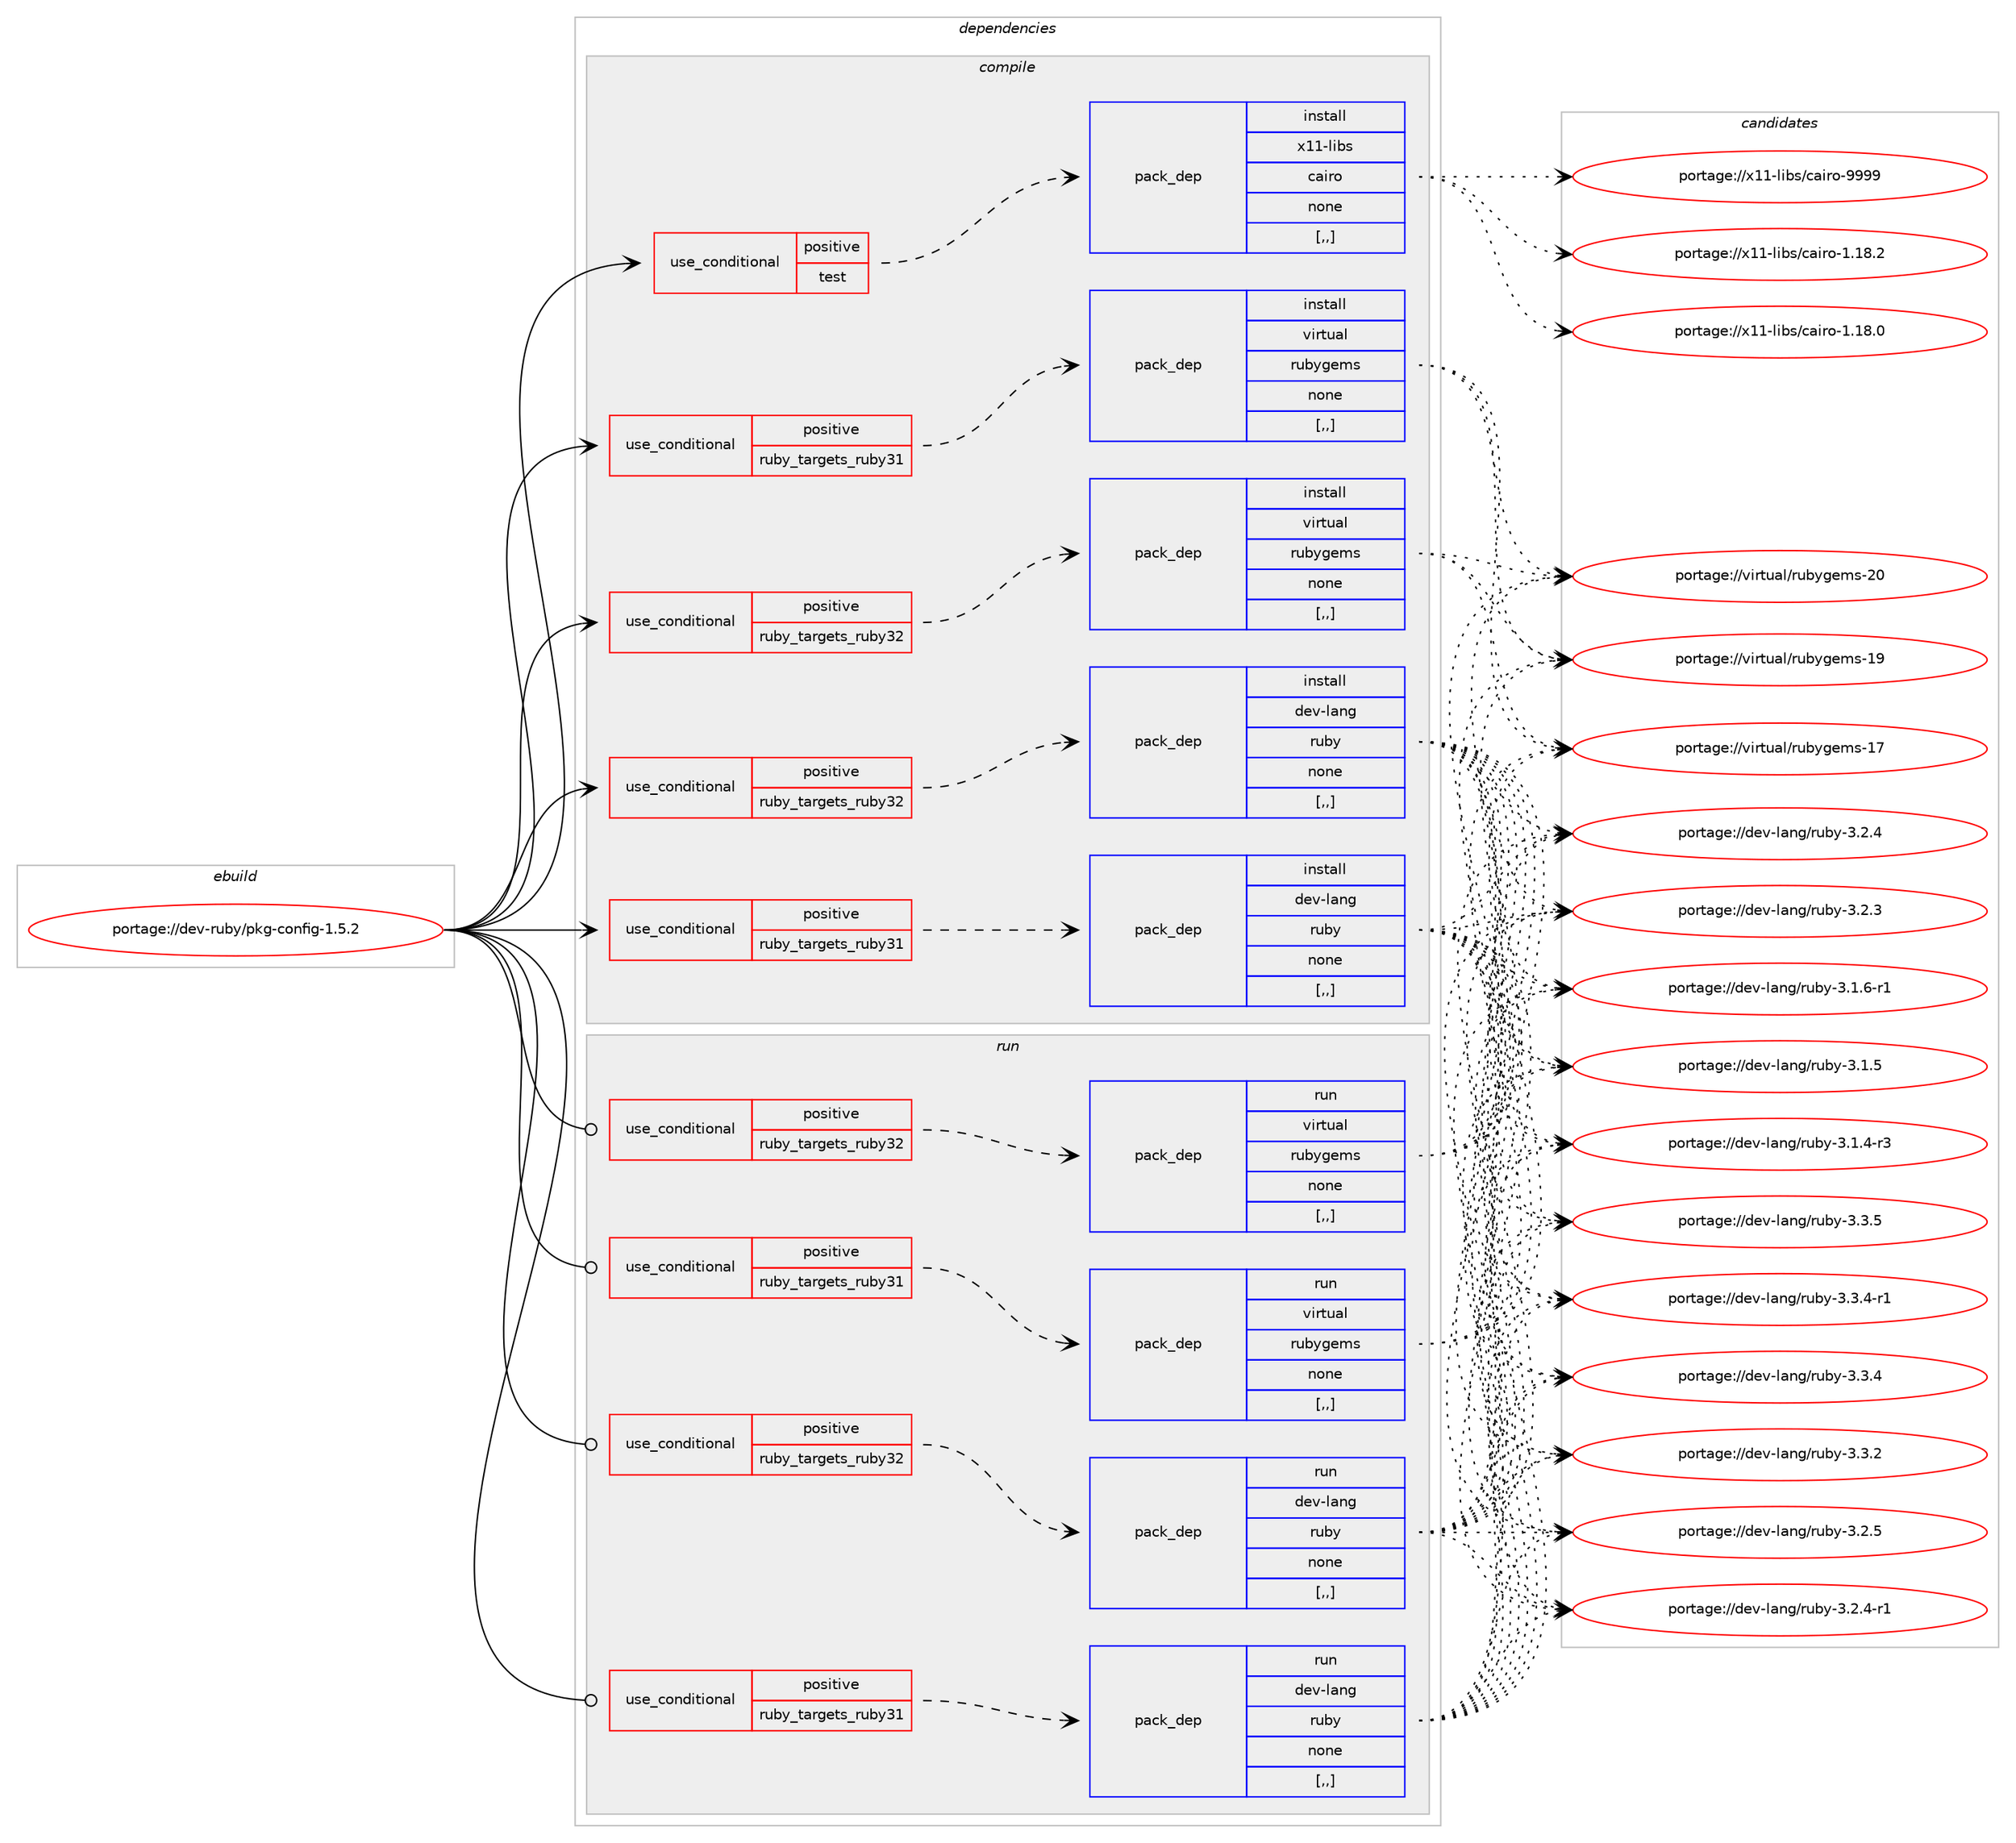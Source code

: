digraph prolog {

# *************
# Graph options
# *************

newrank=true;
concentrate=true;
compound=true;
graph [rankdir=LR,fontname=Helvetica,fontsize=10,ranksep=1.5];#, ranksep=2.5, nodesep=0.2];
edge  [arrowhead=vee];
node  [fontname=Helvetica,fontsize=10];

# **********
# The ebuild
# **********

subgraph cluster_leftcol {
color=gray;
label=<<i>ebuild</i>>;
id [label="portage://dev-ruby/pkg-config-1.5.2", color=red, width=4, href="../dev-ruby/pkg-config-1.5.2.svg"];
}

# ****************
# The dependencies
# ****************

subgraph cluster_midcol {
color=gray;
label=<<i>dependencies</i>>;
subgraph cluster_compile {
fillcolor="#eeeeee";
style=filled;
label=<<i>compile</i>>;
subgraph cond183727 {
dependency690623 [label=<<TABLE BORDER="0" CELLBORDER="1" CELLSPACING="0" CELLPADDING="4"><TR><TD ROWSPAN="3" CELLPADDING="10">use_conditional</TD></TR><TR><TD>positive</TD></TR><TR><TD>ruby_targets_ruby31</TD></TR></TABLE>>, shape=none, color=red];
subgraph pack501950 {
dependency690624 [label=<<TABLE BORDER="0" CELLBORDER="1" CELLSPACING="0" CELLPADDING="4" WIDTH="220"><TR><TD ROWSPAN="6" CELLPADDING="30">pack_dep</TD></TR><TR><TD WIDTH="110">install</TD></TR><TR><TD>dev-lang</TD></TR><TR><TD>ruby</TD></TR><TR><TD>none</TD></TR><TR><TD>[,,]</TD></TR></TABLE>>, shape=none, color=blue];
}
dependency690623:e -> dependency690624:w [weight=20,style="dashed",arrowhead="vee"];
}
id:e -> dependency690623:w [weight=20,style="solid",arrowhead="vee"];
subgraph cond183728 {
dependency690625 [label=<<TABLE BORDER="0" CELLBORDER="1" CELLSPACING="0" CELLPADDING="4"><TR><TD ROWSPAN="3" CELLPADDING="10">use_conditional</TD></TR><TR><TD>positive</TD></TR><TR><TD>ruby_targets_ruby31</TD></TR></TABLE>>, shape=none, color=red];
subgraph pack501951 {
dependency690626 [label=<<TABLE BORDER="0" CELLBORDER="1" CELLSPACING="0" CELLPADDING="4" WIDTH="220"><TR><TD ROWSPAN="6" CELLPADDING="30">pack_dep</TD></TR><TR><TD WIDTH="110">install</TD></TR><TR><TD>virtual</TD></TR><TR><TD>rubygems</TD></TR><TR><TD>none</TD></TR><TR><TD>[,,]</TD></TR></TABLE>>, shape=none, color=blue];
}
dependency690625:e -> dependency690626:w [weight=20,style="dashed",arrowhead="vee"];
}
id:e -> dependency690625:w [weight=20,style="solid",arrowhead="vee"];
subgraph cond183729 {
dependency690627 [label=<<TABLE BORDER="0" CELLBORDER="1" CELLSPACING="0" CELLPADDING="4"><TR><TD ROWSPAN="3" CELLPADDING="10">use_conditional</TD></TR><TR><TD>positive</TD></TR><TR><TD>ruby_targets_ruby32</TD></TR></TABLE>>, shape=none, color=red];
subgraph pack501952 {
dependency690628 [label=<<TABLE BORDER="0" CELLBORDER="1" CELLSPACING="0" CELLPADDING="4" WIDTH="220"><TR><TD ROWSPAN="6" CELLPADDING="30">pack_dep</TD></TR><TR><TD WIDTH="110">install</TD></TR><TR><TD>dev-lang</TD></TR><TR><TD>ruby</TD></TR><TR><TD>none</TD></TR><TR><TD>[,,]</TD></TR></TABLE>>, shape=none, color=blue];
}
dependency690627:e -> dependency690628:w [weight=20,style="dashed",arrowhead="vee"];
}
id:e -> dependency690627:w [weight=20,style="solid",arrowhead="vee"];
subgraph cond183730 {
dependency690629 [label=<<TABLE BORDER="0" CELLBORDER="1" CELLSPACING="0" CELLPADDING="4"><TR><TD ROWSPAN="3" CELLPADDING="10">use_conditional</TD></TR><TR><TD>positive</TD></TR><TR><TD>ruby_targets_ruby32</TD></TR></TABLE>>, shape=none, color=red];
subgraph pack501953 {
dependency690630 [label=<<TABLE BORDER="0" CELLBORDER="1" CELLSPACING="0" CELLPADDING="4" WIDTH="220"><TR><TD ROWSPAN="6" CELLPADDING="30">pack_dep</TD></TR><TR><TD WIDTH="110">install</TD></TR><TR><TD>virtual</TD></TR><TR><TD>rubygems</TD></TR><TR><TD>none</TD></TR><TR><TD>[,,]</TD></TR></TABLE>>, shape=none, color=blue];
}
dependency690629:e -> dependency690630:w [weight=20,style="dashed",arrowhead="vee"];
}
id:e -> dependency690629:w [weight=20,style="solid",arrowhead="vee"];
subgraph cond183731 {
dependency690631 [label=<<TABLE BORDER="0" CELLBORDER="1" CELLSPACING="0" CELLPADDING="4"><TR><TD ROWSPAN="3" CELLPADDING="10">use_conditional</TD></TR><TR><TD>positive</TD></TR><TR><TD>test</TD></TR></TABLE>>, shape=none, color=red];
subgraph pack501954 {
dependency690632 [label=<<TABLE BORDER="0" CELLBORDER="1" CELLSPACING="0" CELLPADDING="4" WIDTH="220"><TR><TD ROWSPAN="6" CELLPADDING="30">pack_dep</TD></TR><TR><TD WIDTH="110">install</TD></TR><TR><TD>x11-libs</TD></TR><TR><TD>cairo</TD></TR><TR><TD>none</TD></TR><TR><TD>[,,]</TD></TR></TABLE>>, shape=none, color=blue];
}
dependency690631:e -> dependency690632:w [weight=20,style="dashed",arrowhead="vee"];
}
id:e -> dependency690631:w [weight=20,style="solid",arrowhead="vee"];
}
subgraph cluster_compileandrun {
fillcolor="#eeeeee";
style=filled;
label=<<i>compile and run</i>>;
}
subgraph cluster_run {
fillcolor="#eeeeee";
style=filled;
label=<<i>run</i>>;
subgraph cond183732 {
dependency690633 [label=<<TABLE BORDER="0" CELLBORDER="1" CELLSPACING="0" CELLPADDING="4"><TR><TD ROWSPAN="3" CELLPADDING="10">use_conditional</TD></TR><TR><TD>positive</TD></TR><TR><TD>ruby_targets_ruby31</TD></TR></TABLE>>, shape=none, color=red];
subgraph pack501955 {
dependency690634 [label=<<TABLE BORDER="0" CELLBORDER="1" CELLSPACING="0" CELLPADDING="4" WIDTH="220"><TR><TD ROWSPAN="6" CELLPADDING="30">pack_dep</TD></TR><TR><TD WIDTH="110">run</TD></TR><TR><TD>dev-lang</TD></TR><TR><TD>ruby</TD></TR><TR><TD>none</TD></TR><TR><TD>[,,]</TD></TR></TABLE>>, shape=none, color=blue];
}
dependency690633:e -> dependency690634:w [weight=20,style="dashed",arrowhead="vee"];
}
id:e -> dependency690633:w [weight=20,style="solid",arrowhead="odot"];
subgraph cond183733 {
dependency690635 [label=<<TABLE BORDER="0" CELLBORDER="1" CELLSPACING="0" CELLPADDING="4"><TR><TD ROWSPAN="3" CELLPADDING="10">use_conditional</TD></TR><TR><TD>positive</TD></TR><TR><TD>ruby_targets_ruby31</TD></TR></TABLE>>, shape=none, color=red];
subgraph pack501956 {
dependency690636 [label=<<TABLE BORDER="0" CELLBORDER="1" CELLSPACING="0" CELLPADDING="4" WIDTH="220"><TR><TD ROWSPAN="6" CELLPADDING="30">pack_dep</TD></TR><TR><TD WIDTH="110">run</TD></TR><TR><TD>virtual</TD></TR><TR><TD>rubygems</TD></TR><TR><TD>none</TD></TR><TR><TD>[,,]</TD></TR></TABLE>>, shape=none, color=blue];
}
dependency690635:e -> dependency690636:w [weight=20,style="dashed",arrowhead="vee"];
}
id:e -> dependency690635:w [weight=20,style="solid",arrowhead="odot"];
subgraph cond183734 {
dependency690637 [label=<<TABLE BORDER="0" CELLBORDER="1" CELLSPACING="0" CELLPADDING="4"><TR><TD ROWSPAN="3" CELLPADDING="10">use_conditional</TD></TR><TR><TD>positive</TD></TR><TR><TD>ruby_targets_ruby32</TD></TR></TABLE>>, shape=none, color=red];
subgraph pack501957 {
dependency690638 [label=<<TABLE BORDER="0" CELLBORDER="1" CELLSPACING="0" CELLPADDING="4" WIDTH="220"><TR><TD ROWSPAN="6" CELLPADDING="30">pack_dep</TD></TR><TR><TD WIDTH="110">run</TD></TR><TR><TD>dev-lang</TD></TR><TR><TD>ruby</TD></TR><TR><TD>none</TD></TR><TR><TD>[,,]</TD></TR></TABLE>>, shape=none, color=blue];
}
dependency690637:e -> dependency690638:w [weight=20,style="dashed",arrowhead="vee"];
}
id:e -> dependency690637:w [weight=20,style="solid",arrowhead="odot"];
subgraph cond183735 {
dependency690639 [label=<<TABLE BORDER="0" CELLBORDER="1" CELLSPACING="0" CELLPADDING="4"><TR><TD ROWSPAN="3" CELLPADDING="10">use_conditional</TD></TR><TR><TD>positive</TD></TR><TR><TD>ruby_targets_ruby32</TD></TR></TABLE>>, shape=none, color=red];
subgraph pack501958 {
dependency690640 [label=<<TABLE BORDER="0" CELLBORDER="1" CELLSPACING="0" CELLPADDING="4" WIDTH="220"><TR><TD ROWSPAN="6" CELLPADDING="30">pack_dep</TD></TR><TR><TD WIDTH="110">run</TD></TR><TR><TD>virtual</TD></TR><TR><TD>rubygems</TD></TR><TR><TD>none</TD></TR><TR><TD>[,,]</TD></TR></TABLE>>, shape=none, color=blue];
}
dependency690639:e -> dependency690640:w [weight=20,style="dashed",arrowhead="vee"];
}
id:e -> dependency690639:w [weight=20,style="solid",arrowhead="odot"];
}
}

# **************
# The candidates
# **************

subgraph cluster_choices {
rank=same;
color=gray;
label=<<i>candidates</i>>;

subgraph choice501950 {
color=black;
nodesep=1;
choice10010111845108971101034711411798121455146514653 [label="portage://dev-lang/ruby-3.3.5", color=red, width=4,href="../dev-lang/ruby-3.3.5.svg"];
choice100101118451089711010347114117981214551465146524511449 [label="portage://dev-lang/ruby-3.3.4-r1", color=red, width=4,href="../dev-lang/ruby-3.3.4-r1.svg"];
choice10010111845108971101034711411798121455146514652 [label="portage://dev-lang/ruby-3.3.4", color=red, width=4,href="../dev-lang/ruby-3.3.4.svg"];
choice10010111845108971101034711411798121455146514650 [label="portage://dev-lang/ruby-3.3.2", color=red, width=4,href="../dev-lang/ruby-3.3.2.svg"];
choice10010111845108971101034711411798121455146504653 [label="portage://dev-lang/ruby-3.2.5", color=red, width=4,href="../dev-lang/ruby-3.2.5.svg"];
choice100101118451089711010347114117981214551465046524511449 [label="portage://dev-lang/ruby-3.2.4-r1", color=red, width=4,href="../dev-lang/ruby-3.2.4-r1.svg"];
choice10010111845108971101034711411798121455146504652 [label="portage://dev-lang/ruby-3.2.4", color=red, width=4,href="../dev-lang/ruby-3.2.4.svg"];
choice10010111845108971101034711411798121455146504651 [label="portage://dev-lang/ruby-3.2.3", color=red, width=4,href="../dev-lang/ruby-3.2.3.svg"];
choice100101118451089711010347114117981214551464946544511449 [label="portage://dev-lang/ruby-3.1.6-r1", color=red, width=4,href="../dev-lang/ruby-3.1.6-r1.svg"];
choice10010111845108971101034711411798121455146494653 [label="portage://dev-lang/ruby-3.1.5", color=red, width=4,href="../dev-lang/ruby-3.1.5.svg"];
choice100101118451089711010347114117981214551464946524511451 [label="portage://dev-lang/ruby-3.1.4-r3", color=red, width=4,href="../dev-lang/ruby-3.1.4-r3.svg"];
dependency690624:e -> choice10010111845108971101034711411798121455146514653:w [style=dotted,weight="100"];
dependency690624:e -> choice100101118451089711010347114117981214551465146524511449:w [style=dotted,weight="100"];
dependency690624:e -> choice10010111845108971101034711411798121455146514652:w [style=dotted,weight="100"];
dependency690624:e -> choice10010111845108971101034711411798121455146514650:w [style=dotted,weight="100"];
dependency690624:e -> choice10010111845108971101034711411798121455146504653:w [style=dotted,weight="100"];
dependency690624:e -> choice100101118451089711010347114117981214551465046524511449:w [style=dotted,weight="100"];
dependency690624:e -> choice10010111845108971101034711411798121455146504652:w [style=dotted,weight="100"];
dependency690624:e -> choice10010111845108971101034711411798121455146504651:w [style=dotted,weight="100"];
dependency690624:e -> choice100101118451089711010347114117981214551464946544511449:w [style=dotted,weight="100"];
dependency690624:e -> choice10010111845108971101034711411798121455146494653:w [style=dotted,weight="100"];
dependency690624:e -> choice100101118451089711010347114117981214551464946524511451:w [style=dotted,weight="100"];
}
subgraph choice501951 {
color=black;
nodesep=1;
choice118105114116117971084711411798121103101109115455048 [label="portage://virtual/rubygems-20", color=red, width=4,href="../virtual/rubygems-20.svg"];
choice118105114116117971084711411798121103101109115454957 [label="portage://virtual/rubygems-19", color=red, width=4,href="../virtual/rubygems-19.svg"];
choice118105114116117971084711411798121103101109115454955 [label="portage://virtual/rubygems-17", color=red, width=4,href="../virtual/rubygems-17.svg"];
dependency690626:e -> choice118105114116117971084711411798121103101109115455048:w [style=dotted,weight="100"];
dependency690626:e -> choice118105114116117971084711411798121103101109115454957:w [style=dotted,weight="100"];
dependency690626:e -> choice118105114116117971084711411798121103101109115454955:w [style=dotted,weight="100"];
}
subgraph choice501952 {
color=black;
nodesep=1;
choice10010111845108971101034711411798121455146514653 [label="portage://dev-lang/ruby-3.3.5", color=red, width=4,href="../dev-lang/ruby-3.3.5.svg"];
choice100101118451089711010347114117981214551465146524511449 [label="portage://dev-lang/ruby-3.3.4-r1", color=red, width=4,href="../dev-lang/ruby-3.3.4-r1.svg"];
choice10010111845108971101034711411798121455146514652 [label="portage://dev-lang/ruby-3.3.4", color=red, width=4,href="../dev-lang/ruby-3.3.4.svg"];
choice10010111845108971101034711411798121455146514650 [label="portage://dev-lang/ruby-3.3.2", color=red, width=4,href="../dev-lang/ruby-3.3.2.svg"];
choice10010111845108971101034711411798121455146504653 [label="portage://dev-lang/ruby-3.2.5", color=red, width=4,href="../dev-lang/ruby-3.2.5.svg"];
choice100101118451089711010347114117981214551465046524511449 [label="portage://dev-lang/ruby-3.2.4-r1", color=red, width=4,href="../dev-lang/ruby-3.2.4-r1.svg"];
choice10010111845108971101034711411798121455146504652 [label="portage://dev-lang/ruby-3.2.4", color=red, width=4,href="../dev-lang/ruby-3.2.4.svg"];
choice10010111845108971101034711411798121455146504651 [label="portage://dev-lang/ruby-3.2.3", color=red, width=4,href="../dev-lang/ruby-3.2.3.svg"];
choice100101118451089711010347114117981214551464946544511449 [label="portage://dev-lang/ruby-3.1.6-r1", color=red, width=4,href="../dev-lang/ruby-3.1.6-r1.svg"];
choice10010111845108971101034711411798121455146494653 [label="portage://dev-lang/ruby-3.1.5", color=red, width=4,href="../dev-lang/ruby-3.1.5.svg"];
choice100101118451089711010347114117981214551464946524511451 [label="portage://dev-lang/ruby-3.1.4-r3", color=red, width=4,href="../dev-lang/ruby-3.1.4-r3.svg"];
dependency690628:e -> choice10010111845108971101034711411798121455146514653:w [style=dotted,weight="100"];
dependency690628:e -> choice100101118451089711010347114117981214551465146524511449:w [style=dotted,weight="100"];
dependency690628:e -> choice10010111845108971101034711411798121455146514652:w [style=dotted,weight="100"];
dependency690628:e -> choice10010111845108971101034711411798121455146514650:w [style=dotted,weight="100"];
dependency690628:e -> choice10010111845108971101034711411798121455146504653:w [style=dotted,weight="100"];
dependency690628:e -> choice100101118451089711010347114117981214551465046524511449:w [style=dotted,weight="100"];
dependency690628:e -> choice10010111845108971101034711411798121455146504652:w [style=dotted,weight="100"];
dependency690628:e -> choice10010111845108971101034711411798121455146504651:w [style=dotted,weight="100"];
dependency690628:e -> choice100101118451089711010347114117981214551464946544511449:w [style=dotted,weight="100"];
dependency690628:e -> choice10010111845108971101034711411798121455146494653:w [style=dotted,weight="100"];
dependency690628:e -> choice100101118451089711010347114117981214551464946524511451:w [style=dotted,weight="100"];
}
subgraph choice501953 {
color=black;
nodesep=1;
choice118105114116117971084711411798121103101109115455048 [label="portage://virtual/rubygems-20", color=red, width=4,href="../virtual/rubygems-20.svg"];
choice118105114116117971084711411798121103101109115454957 [label="portage://virtual/rubygems-19", color=red, width=4,href="../virtual/rubygems-19.svg"];
choice118105114116117971084711411798121103101109115454955 [label="portage://virtual/rubygems-17", color=red, width=4,href="../virtual/rubygems-17.svg"];
dependency690630:e -> choice118105114116117971084711411798121103101109115455048:w [style=dotted,weight="100"];
dependency690630:e -> choice118105114116117971084711411798121103101109115454957:w [style=dotted,weight="100"];
dependency690630:e -> choice118105114116117971084711411798121103101109115454955:w [style=dotted,weight="100"];
}
subgraph choice501954 {
color=black;
nodesep=1;
choice120494945108105981154799971051141114557575757 [label="portage://x11-libs/cairo-9999", color=red, width=4,href="../x11-libs/cairo-9999.svg"];
choice1204949451081059811547999710511411145494649564650 [label="portage://x11-libs/cairo-1.18.2", color=red, width=4,href="../x11-libs/cairo-1.18.2.svg"];
choice1204949451081059811547999710511411145494649564648 [label="portage://x11-libs/cairo-1.18.0", color=red, width=4,href="../x11-libs/cairo-1.18.0.svg"];
dependency690632:e -> choice120494945108105981154799971051141114557575757:w [style=dotted,weight="100"];
dependency690632:e -> choice1204949451081059811547999710511411145494649564650:w [style=dotted,weight="100"];
dependency690632:e -> choice1204949451081059811547999710511411145494649564648:w [style=dotted,weight="100"];
}
subgraph choice501955 {
color=black;
nodesep=1;
choice10010111845108971101034711411798121455146514653 [label="portage://dev-lang/ruby-3.3.5", color=red, width=4,href="../dev-lang/ruby-3.3.5.svg"];
choice100101118451089711010347114117981214551465146524511449 [label="portage://dev-lang/ruby-3.3.4-r1", color=red, width=4,href="../dev-lang/ruby-3.3.4-r1.svg"];
choice10010111845108971101034711411798121455146514652 [label="portage://dev-lang/ruby-3.3.4", color=red, width=4,href="../dev-lang/ruby-3.3.4.svg"];
choice10010111845108971101034711411798121455146514650 [label="portage://dev-lang/ruby-3.3.2", color=red, width=4,href="../dev-lang/ruby-3.3.2.svg"];
choice10010111845108971101034711411798121455146504653 [label="portage://dev-lang/ruby-3.2.5", color=red, width=4,href="../dev-lang/ruby-3.2.5.svg"];
choice100101118451089711010347114117981214551465046524511449 [label="portage://dev-lang/ruby-3.2.4-r1", color=red, width=4,href="../dev-lang/ruby-3.2.4-r1.svg"];
choice10010111845108971101034711411798121455146504652 [label="portage://dev-lang/ruby-3.2.4", color=red, width=4,href="../dev-lang/ruby-3.2.4.svg"];
choice10010111845108971101034711411798121455146504651 [label="portage://dev-lang/ruby-3.2.3", color=red, width=4,href="../dev-lang/ruby-3.2.3.svg"];
choice100101118451089711010347114117981214551464946544511449 [label="portage://dev-lang/ruby-3.1.6-r1", color=red, width=4,href="../dev-lang/ruby-3.1.6-r1.svg"];
choice10010111845108971101034711411798121455146494653 [label="portage://dev-lang/ruby-3.1.5", color=red, width=4,href="../dev-lang/ruby-3.1.5.svg"];
choice100101118451089711010347114117981214551464946524511451 [label="portage://dev-lang/ruby-3.1.4-r3", color=red, width=4,href="../dev-lang/ruby-3.1.4-r3.svg"];
dependency690634:e -> choice10010111845108971101034711411798121455146514653:w [style=dotted,weight="100"];
dependency690634:e -> choice100101118451089711010347114117981214551465146524511449:w [style=dotted,weight="100"];
dependency690634:e -> choice10010111845108971101034711411798121455146514652:w [style=dotted,weight="100"];
dependency690634:e -> choice10010111845108971101034711411798121455146514650:w [style=dotted,weight="100"];
dependency690634:e -> choice10010111845108971101034711411798121455146504653:w [style=dotted,weight="100"];
dependency690634:e -> choice100101118451089711010347114117981214551465046524511449:w [style=dotted,weight="100"];
dependency690634:e -> choice10010111845108971101034711411798121455146504652:w [style=dotted,weight="100"];
dependency690634:e -> choice10010111845108971101034711411798121455146504651:w [style=dotted,weight="100"];
dependency690634:e -> choice100101118451089711010347114117981214551464946544511449:w [style=dotted,weight="100"];
dependency690634:e -> choice10010111845108971101034711411798121455146494653:w [style=dotted,weight="100"];
dependency690634:e -> choice100101118451089711010347114117981214551464946524511451:w [style=dotted,weight="100"];
}
subgraph choice501956 {
color=black;
nodesep=1;
choice118105114116117971084711411798121103101109115455048 [label="portage://virtual/rubygems-20", color=red, width=4,href="../virtual/rubygems-20.svg"];
choice118105114116117971084711411798121103101109115454957 [label="portage://virtual/rubygems-19", color=red, width=4,href="../virtual/rubygems-19.svg"];
choice118105114116117971084711411798121103101109115454955 [label="portage://virtual/rubygems-17", color=red, width=4,href="../virtual/rubygems-17.svg"];
dependency690636:e -> choice118105114116117971084711411798121103101109115455048:w [style=dotted,weight="100"];
dependency690636:e -> choice118105114116117971084711411798121103101109115454957:w [style=dotted,weight="100"];
dependency690636:e -> choice118105114116117971084711411798121103101109115454955:w [style=dotted,weight="100"];
}
subgraph choice501957 {
color=black;
nodesep=1;
choice10010111845108971101034711411798121455146514653 [label="portage://dev-lang/ruby-3.3.5", color=red, width=4,href="../dev-lang/ruby-3.3.5.svg"];
choice100101118451089711010347114117981214551465146524511449 [label="portage://dev-lang/ruby-3.3.4-r1", color=red, width=4,href="../dev-lang/ruby-3.3.4-r1.svg"];
choice10010111845108971101034711411798121455146514652 [label="portage://dev-lang/ruby-3.3.4", color=red, width=4,href="../dev-lang/ruby-3.3.4.svg"];
choice10010111845108971101034711411798121455146514650 [label="portage://dev-lang/ruby-3.3.2", color=red, width=4,href="../dev-lang/ruby-3.3.2.svg"];
choice10010111845108971101034711411798121455146504653 [label="portage://dev-lang/ruby-3.2.5", color=red, width=4,href="../dev-lang/ruby-3.2.5.svg"];
choice100101118451089711010347114117981214551465046524511449 [label="portage://dev-lang/ruby-3.2.4-r1", color=red, width=4,href="../dev-lang/ruby-3.2.4-r1.svg"];
choice10010111845108971101034711411798121455146504652 [label="portage://dev-lang/ruby-3.2.4", color=red, width=4,href="../dev-lang/ruby-3.2.4.svg"];
choice10010111845108971101034711411798121455146504651 [label="portage://dev-lang/ruby-3.2.3", color=red, width=4,href="../dev-lang/ruby-3.2.3.svg"];
choice100101118451089711010347114117981214551464946544511449 [label="portage://dev-lang/ruby-3.1.6-r1", color=red, width=4,href="../dev-lang/ruby-3.1.6-r1.svg"];
choice10010111845108971101034711411798121455146494653 [label="portage://dev-lang/ruby-3.1.5", color=red, width=4,href="../dev-lang/ruby-3.1.5.svg"];
choice100101118451089711010347114117981214551464946524511451 [label="portage://dev-lang/ruby-3.1.4-r3", color=red, width=4,href="../dev-lang/ruby-3.1.4-r3.svg"];
dependency690638:e -> choice10010111845108971101034711411798121455146514653:w [style=dotted,weight="100"];
dependency690638:e -> choice100101118451089711010347114117981214551465146524511449:w [style=dotted,weight="100"];
dependency690638:e -> choice10010111845108971101034711411798121455146514652:w [style=dotted,weight="100"];
dependency690638:e -> choice10010111845108971101034711411798121455146514650:w [style=dotted,weight="100"];
dependency690638:e -> choice10010111845108971101034711411798121455146504653:w [style=dotted,weight="100"];
dependency690638:e -> choice100101118451089711010347114117981214551465046524511449:w [style=dotted,weight="100"];
dependency690638:e -> choice10010111845108971101034711411798121455146504652:w [style=dotted,weight="100"];
dependency690638:e -> choice10010111845108971101034711411798121455146504651:w [style=dotted,weight="100"];
dependency690638:e -> choice100101118451089711010347114117981214551464946544511449:w [style=dotted,weight="100"];
dependency690638:e -> choice10010111845108971101034711411798121455146494653:w [style=dotted,weight="100"];
dependency690638:e -> choice100101118451089711010347114117981214551464946524511451:w [style=dotted,weight="100"];
}
subgraph choice501958 {
color=black;
nodesep=1;
choice118105114116117971084711411798121103101109115455048 [label="portage://virtual/rubygems-20", color=red, width=4,href="../virtual/rubygems-20.svg"];
choice118105114116117971084711411798121103101109115454957 [label="portage://virtual/rubygems-19", color=red, width=4,href="../virtual/rubygems-19.svg"];
choice118105114116117971084711411798121103101109115454955 [label="portage://virtual/rubygems-17", color=red, width=4,href="../virtual/rubygems-17.svg"];
dependency690640:e -> choice118105114116117971084711411798121103101109115455048:w [style=dotted,weight="100"];
dependency690640:e -> choice118105114116117971084711411798121103101109115454957:w [style=dotted,weight="100"];
dependency690640:e -> choice118105114116117971084711411798121103101109115454955:w [style=dotted,weight="100"];
}
}

}
